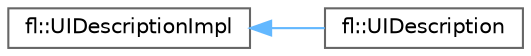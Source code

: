 digraph "Graphical Class Hierarchy"
{
 // INTERACTIVE_SVG=YES
 // LATEX_PDF_SIZE
  bgcolor="transparent";
  edge [fontname=Helvetica,fontsize=10,labelfontname=Helvetica,labelfontsize=10];
  node [fontname=Helvetica,fontsize=10,shape=box,height=0.2,width=0.4];
  rankdir="LR";
  Node0 [id="Node000000",label="fl::UIDescriptionImpl",height=0.2,width=0.4,color="grey40", fillcolor="white", style="filled",URL="$de/d69/classfl_1_1_u_i_description_impl.html",tooltip=" "];
  Node0 -> Node1 [id="edge225_Node000000_Node000001",dir="back",color="steelblue1",style="solid",tooltip=" "];
  Node1 [id="Node000001",label="fl::UIDescription",height=0.2,width=0.4,color="grey40", fillcolor="white", style="filled",URL="$de/d86/classfl_1_1_u_i_description.html",tooltip=" "];
}
